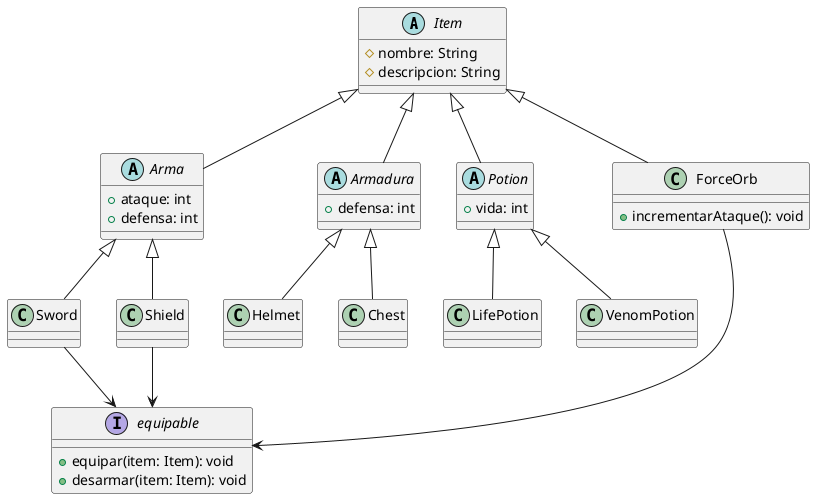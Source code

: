 @startuml
'https://plantuml.com/class-diagram

abstract class Item{
    #nombre: String
    #descripcion: String
}

abstract class Arma extends Item{
    +ataque: int
    +defensa: int
}

abstract class Armadura extends Item{
    +defensa: int
}

abstract class Potion extends Item{
    +vida: int
}

class LifePotion extends Potion{

}

class VenomPotion extends Potion{

}

class Sword extends Arma{

}

class Shield extends Arma{

}

class Helmet extends Armadura{

}

class Chest extends Armadura{

}

class ForceOrb extends Item{
    +incrementarAtaque(): void
}

interface equipable{
    +equipar(item: Item): void
    +desarmar(item: Item): void
}

Sword -down-> equipable
Shield -down-> equipable
ForceOrb -down-> equipable

@enduml